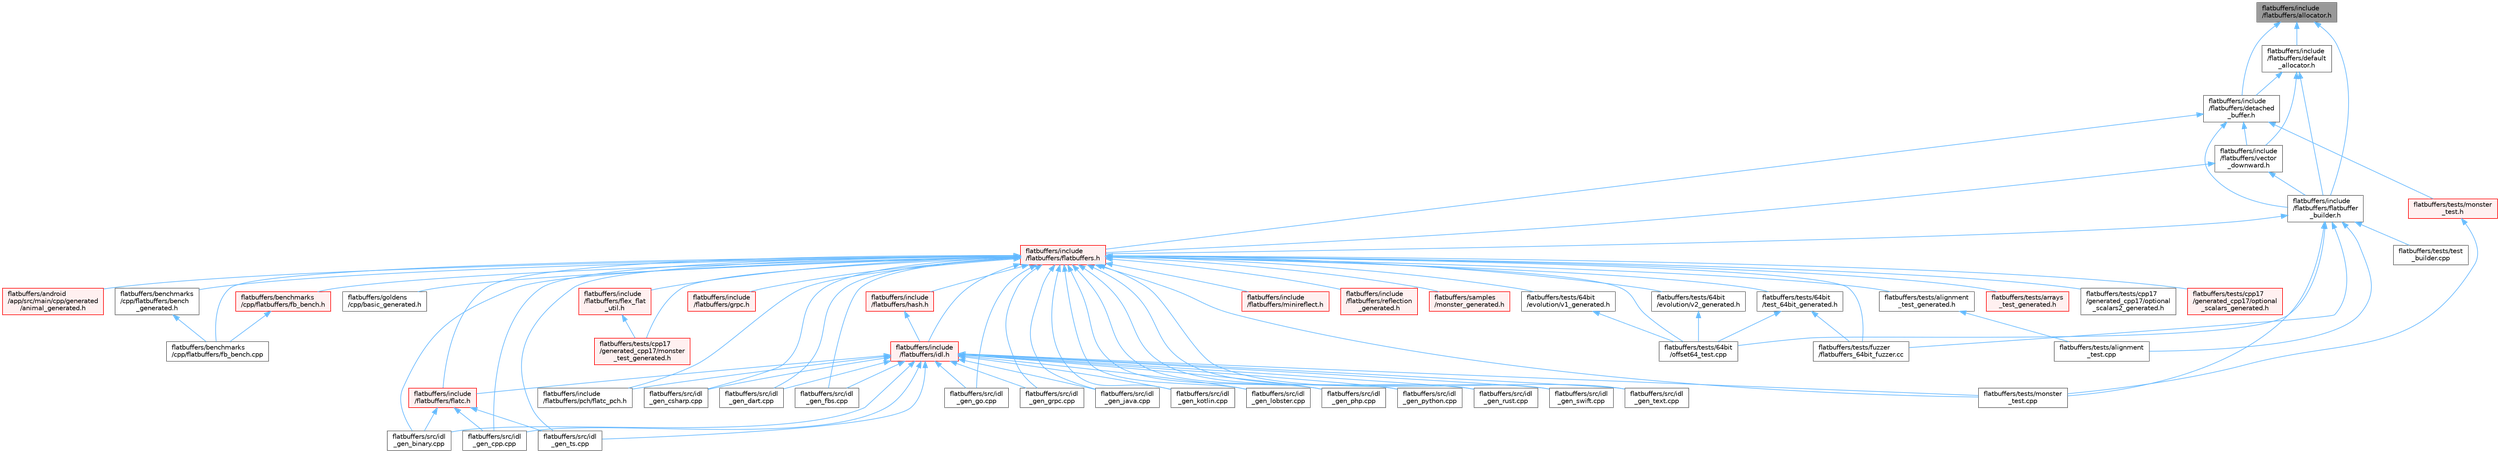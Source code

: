 digraph "flatbuffers/include/flatbuffers/allocator.h"
{
 // LATEX_PDF_SIZE
  bgcolor="transparent";
  edge [fontname=Helvetica,fontsize=10,labelfontname=Helvetica,labelfontsize=10];
  node [fontname=Helvetica,fontsize=10,shape=box,height=0.2,width=0.4];
  Node1 [id="Node000001",label="flatbuffers/include\l/flatbuffers/allocator.h",height=0.2,width=0.4,color="gray40", fillcolor="grey60", style="filled", fontcolor="black",tooltip=" "];
  Node1 -> Node2 [id="edge92_Node000001_Node000002",dir="back",color="steelblue1",style="solid",tooltip=" "];
  Node2 [id="Node000002",label="flatbuffers/include\l/flatbuffers/default\l_allocator.h",height=0.2,width=0.4,color="grey40", fillcolor="white", style="filled",URL="$default__allocator_8h.html",tooltip=" "];
  Node2 -> Node3 [id="edge93_Node000002_Node000003",dir="back",color="steelblue1",style="solid",tooltip=" "];
  Node3 [id="Node000003",label="flatbuffers/include\l/flatbuffers/detached\l_buffer.h",height=0.2,width=0.4,color="grey40", fillcolor="white", style="filled",URL="$detached__buffer_8h.html",tooltip=" "];
  Node3 -> Node4 [id="edge94_Node000003_Node000004",dir="back",color="steelblue1",style="solid",tooltip=" "];
  Node4 [id="Node000004",label="flatbuffers/include\l/flatbuffers/flatbuffer\l_builder.h",height=0.2,width=0.4,color="grey40", fillcolor="white", style="filled",URL="$flatbuffer__builder_8h.html",tooltip=" "];
  Node4 -> Node5 [id="edge95_Node000004_Node000005",dir="back",color="steelblue1",style="solid",tooltip=" "];
  Node5 [id="Node000005",label="flatbuffers/include\l/flatbuffers/flatbuffers.h",height=0.2,width=0.4,color="red", fillcolor="#FFF0F0", style="filled",URL="$flatbuffers_8h.html",tooltip=" "];
  Node5 -> Node6 [id="edge96_Node000005_Node000006",dir="back",color="steelblue1",style="solid",tooltip=" "];
  Node6 [id="Node000006",label="flatbuffers/android\l/app/src/main/cpp/generated\l/animal_generated.h",height=0.2,width=0.4,color="red", fillcolor="#FFF0F0", style="filled",URL="$animal__generated_8h.html",tooltip=" "];
  Node5 -> Node8 [id="edge97_Node000005_Node000008",dir="back",color="steelblue1",style="solid",tooltip=" "];
  Node8 [id="Node000008",label="flatbuffers/benchmarks\l/cpp/flatbuffers/bench\l_generated.h",height=0.2,width=0.4,color="grey40", fillcolor="white", style="filled",URL="$bench__generated_8h.html",tooltip=" "];
  Node8 -> Node9 [id="edge98_Node000008_Node000009",dir="back",color="steelblue1",style="solid",tooltip=" "];
  Node9 [id="Node000009",label="flatbuffers/benchmarks\l/cpp/flatbuffers/fb_bench.cpp",height=0.2,width=0.4,color="grey40", fillcolor="white", style="filled",URL="$fb__bench_8cpp.html",tooltip=" "];
  Node5 -> Node9 [id="edge99_Node000005_Node000009",dir="back",color="steelblue1",style="solid",tooltip=" "];
  Node5 -> Node10 [id="edge100_Node000005_Node000010",dir="back",color="steelblue1",style="solid",tooltip=" "];
  Node10 [id="Node000010",label="flatbuffers/benchmarks\l/cpp/flatbuffers/fb_bench.h",height=0.2,width=0.4,color="red", fillcolor="#FFF0F0", style="filled",URL="$fb__bench_8h.html",tooltip=" "];
  Node10 -> Node9 [id="edge101_Node000010_Node000009",dir="back",color="steelblue1",style="solid",tooltip=" "];
  Node5 -> Node12 [id="edge102_Node000005_Node000012",dir="back",color="steelblue1",style="solid",tooltip=" "];
  Node12 [id="Node000012",label="flatbuffers/goldens\l/cpp/basic_generated.h",height=0.2,width=0.4,color="grey40", fillcolor="white", style="filled",URL="$basic__generated_8h.html",tooltip=" "];
  Node5 -> Node13 [id="edge103_Node000005_Node000013",dir="back",color="steelblue1",style="solid",tooltip=" "];
  Node13 [id="Node000013",label="flatbuffers/include\l/flatbuffers/flatc.h",height=0.2,width=0.4,color="red", fillcolor="#FFF0F0", style="filled",URL="$flatc_8h.html",tooltip=" "];
  Node13 -> Node16 [id="edge104_Node000013_Node000016",dir="back",color="steelblue1",style="solid",tooltip=" "];
  Node16 [id="Node000016",label="flatbuffers/src/idl\l_gen_binary.cpp",height=0.2,width=0.4,color="grey40", fillcolor="white", style="filled",URL="$idl__gen__binary_8cpp.html",tooltip=" "];
  Node13 -> Node17 [id="edge105_Node000013_Node000017",dir="back",color="steelblue1",style="solid",tooltip=" "];
  Node17 [id="Node000017",label="flatbuffers/src/idl\l_gen_cpp.cpp",height=0.2,width=0.4,color="grey40", fillcolor="white", style="filled",URL="$idl__gen__cpp_8cpp.html",tooltip=" "];
  Node13 -> Node18 [id="edge106_Node000013_Node000018",dir="back",color="steelblue1",style="solid",tooltip=" "];
  Node18 [id="Node000018",label="flatbuffers/src/idl\l_gen_ts.cpp",height=0.2,width=0.4,color="grey40", fillcolor="white", style="filled",URL="$idl__gen__ts_8cpp.html",tooltip=" "];
  Node5 -> Node19 [id="edge107_Node000005_Node000019",dir="back",color="steelblue1",style="solid",tooltip=" "];
  Node19 [id="Node000019",label="flatbuffers/include\l/flatbuffers/flex_flat\l_util.h",height=0.2,width=0.4,color="red", fillcolor="#FFF0F0", style="filled",URL="$flex__flat__util_8h.html",tooltip=" "];
  Node19 -> Node20 [id="edge108_Node000019_Node000020",dir="back",color="steelblue1",style="solid",tooltip=" "];
  Node20 [id="Node000020",label="flatbuffers/tests/cpp17\l/generated_cpp17/monster\l_test_generated.h",height=0.2,width=0.4,color="red", fillcolor="#FFF0F0", style="filled",URL="$cpp17_2generated__cpp17_2monster__test__generated_8h.html",tooltip=" "];
  Node5 -> Node46 [id="edge109_Node000005_Node000046",dir="back",color="steelblue1",style="solid",tooltip=" "];
  Node46 [id="Node000046",label="flatbuffers/include\l/flatbuffers/grpc.h",height=0.2,width=0.4,color="red", fillcolor="#FFF0F0", style="filled",URL="$grpc_8h.html",tooltip=" "];
  Node5 -> Node47 [id="edge110_Node000005_Node000047",dir="back",color="steelblue1",style="solid",tooltip=" "];
  Node47 [id="Node000047",label="flatbuffers/include\l/flatbuffers/hash.h",height=0.2,width=0.4,color="red", fillcolor="#FFF0F0", style="filled",URL="$hash_8h.html",tooltip=" "];
  Node47 -> Node48 [id="edge111_Node000047_Node000048",dir="back",color="steelblue1",style="solid",tooltip=" "];
  Node48 [id="Node000048",label="flatbuffers/include\l/flatbuffers/idl.h",height=0.2,width=0.4,color="red", fillcolor="#FFF0F0", style="filled",URL="$idl_8h.html",tooltip=" "];
  Node48 -> Node13 [id="edge112_Node000048_Node000013",dir="back",color="steelblue1",style="solid",tooltip=" "];
  Node48 -> Node92 [id="edge113_Node000048_Node000092",dir="back",color="steelblue1",style="solid",tooltip=" "];
  Node92 [id="Node000092",label="flatbuffers/include\l/flatbuffers/pch/flatc_pch.h",height=0.2,width=0.4,color="grey40", fillcolor="white", style="filled",URL="$flatc__pch_8h.html",tooltip=" "];
  Node48 -> Node16 [id="edge114_Node000048_Node000016",dir="back",color="steelblue1",style="solid",tooltip=" "];
  Node48 -> Node17 [id="edge115_Node000048_Node000017",dir="back",color="steelblue1",style="solid",tooltip=" "];
  Node48 -> Node71 [id="edge116_Node000048_Node000071",dir="back",color="steelblue1",style="solid",tooltip=" "];
  Node71 [id="Node000071",label="flatbuffers/src/idl\l_gen_csharp.cpp",height=0.2,width=0.4,color="grey40", fillcolor="white", style="filled",URL="$idl__gen__csharp_8cpp.html",tooltip=" "];
  Node48 -> Node55 [id="edge117_Node000048_Node000055",dir="back",color="steelblue1",style="solid",tooltip=" "];
  Node55 [id="Node000055",label="flatbuffers/src/idl\l_gen_dart.cpp",height=0.2,width=0.4,color="grey40", fillcolor="white", style="filled",URL="$idl__gen__dart_8cpp.html",tooltip=" "];
  Node48 -> Node73 [id="edge118_Node000048_Node000073",dir="back",color="steelblue1",style="solid",tooltip=" "];
  Node73 [id="Node000073",label="flatbuffers/src/idl\l_gen_fbs.cpp",height=0.2,width=0.4,color="grey40", fillcolor="white", style="filled",URL="$idl__gen__fbs_8cpp.html",tooltip=" "];
  Node48 -> Node56 [id="edge119_Node000048_Node000056",dir="back",color="steelblue1",style="solid",tooltip=" "];
  Node56 [id="Node000056",label="flatbuffers/src/idl\l_gen_go.cpp",height=0.2,width=0.4,color="grey40", fillcolor="white", style="filled",URL="$idl__gen__go_8cpp.html",tooltip=" "];
  Node48 -> Node51 [id="edge120_Node000048_Node000051",dir="back",color="steelblue1",style="solid",tooltip=" "];
  Node51 [id="Node000051",label="flatbuffers/src/idl\l_gen_grpc.cpp",height=0.2,width=0.4,color="grey40", fillcolor="white", style="filled",URL="$idl__gen__grpc_8cpp.html",tooltip=" "];
  Node48 -> Node57 [id="edge121_Node000048_Node000057",dir="back",color="steelblue1",style="solid",tooltip=" "];
  Node57 [id="Node000057",label="flatbuffers/src/idl\l_gen_java.cpp",height=0.2,width=0.4,color="grey40", fillcolor="white", style="filled",URL="$idl__gen__java_8cpp.html",tooltip=" "];
  Node48 -> Node58 [id="edge122_Node000048_Node000058",dir="back",color="steelblue1",style="solid",tooltip=" "];
  Node58 [id="Node000058",label="flatbuffers/src/idl\l_gen_kotlin.cpp",height=0.2,width=0.4,color="grey40", fillcolor="white", style="filled",URL="$idl__gen__kotlin_8cpp.html",tooltip=" "];
  Node48 -> Node82 [id="edge123_Node000048_Node000082",dir="back",color="steelblue1",style="solid",tooltip=" "];
  Node82 [id="Node000082",label="flatbuffers/src/idl\l_gen_lobster.cpp",height=0.2,width=0.4,color="grey40", fillcolor="white", style="filled",URL="$idl__gen__lobster_8cpp.html",tooltip=" "];
  Node48 -> Node84 [id="edge124_Node000048_Node000084",dir="back",color="steelblue1",style="solid",tooltip=" "];
  Node84 [id="Node000084",label="flatbuffers/src/idl\l_gen_php.cpp",height=0.2,width=0.4,color="grey40", fillcolor="white", style="filled",URL="$idl__gen__php_8cpp.html",tooltip=" "];
  Node48 -> Node53 [id="edge125_Node000048_Node000053",dir="back",color="steelblue1",style="solid",tooltip=" "];
  Node53 [id="Node000053",label="flatbuffers/src/idl\l_gen_python.cpp",height=0.2,width=0.4,color="grey40", fillcolor="white", style="filled",URL="$idl__gen__python_8cpp.html",tooltip=" "];
  Node48 -> Node60 [id="edge126_Node000048_Node000060",dir="back",color="steelblue1",style="solid",tooltip=" "];
  Node60 [id="Node000060",label="flatbuffers/src/idl\l_gen_rust.cpp",height=0.2,width=0.4,color="grey40", fillcolor="white", style="filled",URL="$idl__gen__rust_8cpp.html",tooltip=" "];
  Node48 -> Node61 [id="edge127_Node000048_Node000061",dir="back",color="steelblue1",style="solid",tooltip=" "];
  Node61 [id="Node000061",label="flatbuffers/src/idl\l_gen_swift.cpp",height=0.2,width=0.4,color="grey40", fillcolor="white", style="filled",URL="$idl__gen__swift_8cpp.html",tooltip=" "];
  Node48 -> Node88 [id="edge128_Node000048_Node000088",dir="back",color="steelblue1",style="solid",tooltip=" "];
  Node88 [id="Node000088",label="flatbuffers/src/idl\l_gen_text.cpp",height=0.2,width=0.4,color="grey40", fillcolor="white", style="filled",URL="$idl__gen__text_8cpp.html",tooltip=" "];
  Node48 -> Node18 [id="edge129_Node000048_Node000018",dir="back",color="steelblue1",style="solid",tooltip=" "];
  Node48 -> Node26 [id="edge130_Node000048_Node000026",dir="back",color="steelblue1",style="solid",tooltip=" "];
  Node26 [id="Node000026",label="flatbuffers/tests/monster\l_test.cpp",height=0.2,width=0.4,color="grey40", fillcolor="white", style="filled",URL="$monster__test_8cpp.html",tooltip=" "];
  Node5 -> Node48 [id="edge131_Node000005_Node000048",dir="back",color="steelblue1",style="solid",tooltip=" "];
  Node5 -> Node108 [id="edge132_Node000005_Node000108",dir="back",color="steelblue1",style="solid",tooltip=" "];
  Node108 [id="Node000108",label="flatbuffers/include\l/flatbuffers/minireflect.h",height=0.2,width=0.4,color="red", fillcolor="#FFF0F0", style="filled",URL="$minireflect_8h.html",tooltip=" "];
  Node5 -> Node92 [id="edge133_Node000005_Node000092",dir="back",color="steelblue1",style="solid",tooltip=" "];
  Node5 -> Node109 [id="edge134_Node000005_Node000109",dir="back",color="steelblue1",style="solid",tooltip=" "];
  Node109 [id="Node000109",label="flatbuffers/include\l/flatbuffers/reflection\l_generated.h",height=0.2,width=0.4,color="red", fillcolor="#FFF0F0", style="filled",URL="$reflection__generated_8h.html",tooltip=" "];
  Node5 -> Node119 [id="edge135_Node000005_Node000119",dir="back",color="steelblue1",style="solid",tooltip=" "];
  Node119 [id="Node000119",label="flatbuffers/samples\l/monster_generated.h",height=0.2,width=0.4,color="red", fillcolor="#FFF0F0", style="filled",URL="$monster__generated_8h.html",tooltip=" "];
  Node5 -> Node16 [id="edge136_Node000005_Node000016",dir="back",color="steelblue1",style="solid",tooltip=" "];
  Node5 -> Node17 [id="edge137_Node000005_Node000017",dir="back",color="steelblue1",style="solid",tooltip=" "];
  Node5 -> Node71 [id="edge138_Node000005_Node000071",dir="back",color="steelblue1",style="solid",tooltip=" "];
  Node5 -> Node55 [id="edge139_Node000005_Node000055",dir="back",color="steelblue1",style="solid",tooltip=" "];
  Node5 -> Node73 [id="edge140_Node000005_Node000073",dir="back",color="steelblue1",style="solid",tooltip=" "];
  Node5 -> Node56 [id="edge141_Node000005_Node000056",dir="back",color="steelblue1",style="solid",tooltip=" "];
  Node5 -> Node51 [id="edge142_Node000005_Node000051",dir="back",color="steelblue1",style="solid",tooltip=" "];
  Node5 -> Node57 [id="edge143_Node000005_Node000057",dir="back",color="steelblue1",style="solid",tooltip=" "];
  Node5 -> Node58 [id="edge144_Node000005_Node000058",dir="back",color="steelblue1",style="solid",tooltip=" "];
  Node5 -> Node82 [id="edge145_Node000005_Node000082",dir="back",color="steelblue1",style="solid",tooltip=" "];
  Node5 -> Node84 [id="edge146_Node000005_Node000084",dir="back",color="steelblue1",style="solid",tooltip=" "];
  Node5 -> Node53 [id="edge147_Node000005_Node000053",dir="back",color="steelblue1",style="solid",tooltip=" "];
  Node5 -> Node60 [id="edge148_Node000005_Node000060",dir="back",color="steelblue1",style="solid",tooltip=" "];
  Node5 -> Node61 [id="edge149_Node000005_Node000061",dir="back",color="steelblue1",style="solid",tooltip=" "];
  Node5 -> Node88 [id="edge150_Node000005_Node000088",dir="back",color="steelblue1",style="solid",tooltip=" "];
  Node5 -> Node18 [id="edge151_Node000005_Node000018",dir="back",color="steelblue1",style="solid",tooltip=" "];
  Node5 -> Node121 [id="edge152_Node000005_Node000121",dir="back",color="steelblue1",style="solid",tooltip=" "];
  Node121 [id="Node000121",label="flatbuffers/tests/64bit\l/evolution/v1_generated.h",height=0.2,width=0.4,color="grey40", fillcolor="white", style="filled",URL="$v1__generated_8h.html",tooltip=" "];
  Node121 -> Node122 [id="edge153_Node000121_Node000122",dir="back",color="steelblue1",style="solid",tooltip=" "];
  Node122 [id="Node000122",label="flatbuffers/tests/64bit\l/offset64_test.cpp",height=0.2,width=0.4,color="grey40", fillcolor="white", style="filled",URL="$offset64__test_8cpp.html",tooltip=" "];
  Node5 -> Node123 [id="edge154_Node000005_Node000123",dir="back",color="steelblue1",style="solid",tooltip=" "];
  Node123 [id="Node000123",label="flatbuffers/tests/64bit\l/evolution/v2_generated.h",height=0.2,width=0.4,color="grey40", fillcolor="white", style="filled",URL="$v2__generated_8h.html",tooltip=" "];
  Node123 -> Node122 [id="edge155_Node000123_Node000122",dir="back",color="steelblue1",style="solid",tooltip=" "];
  Node5 -> Node122 [id="edge156_Node000005_Node000122",dir="back",color="steelblue1",style="solid",tooltip=" "];
  Node5 -> Node124 [id="edge157_Node000005_Node000124",dir="back",color="steelblue1",style="solid",tooltip=" "];
  Node124 [id="Node000124",label="flatbuffers/tests/64bit\l/test_64bit_generated.h",height=0.2,width=0.4,color="grey40", fillcolor="white", style="filled",URL="$test__64bit__generated_8h.html",tooltip=" "];
  Node124 -> Node122 [id="edge158_Node000124_Node000122",dir="back",color="steelblue1",style="solid",tooltip=" "];
  Node124 -> Node118 [id="edge159_Node000124_Node000118",dir="back",color="steelblue1",style="solid",tooltip=" "];
  Node118 [id="Node000118",label="flatbuffers/tests/fuzzer\l/flatbuffers_64bit_fuzzer.cc",height=0.2,width=0.4,color="grey40", fillcolor="white", style="filled",URL="$flatbuffers__64bit__fuzzer_8cc.html",tooltip=" "];
  Node5 -> Node125 [id="edge160_Node000005_Node000125",dir="back",color="steelblue1",style="solid",tooltip=" "];
  Node125 [id="Node000125",label="flatbuffers/tests/alignment\l_test_generated.h",height=0.2,width=0.4,color="grey40", fillcolor="white", style="filled",URL="$alignment__test__generated_8h.html",tooltip=" "];
  Node125 -> Node126 [id="edge161_Node000125_Node000126",dir="back",color="steelblue1",style="solid",tooltip=" "];
  Node126 [id="Node000126",label="flatbuffers/tests/alignment\l_test.cpp",height=0.2,width=0.4,color="grey40", fillcolor="white", style="filled",URL="$alignment__test_8cpp.html",tooltip=" "];
  Node5 -> Node127 [id="edge162_Node000005_Node000127",dir="back",color="steelblue1",style="solid",tooltip=" "];
  Node127 [id="Node000127",label="flatbuffers/tests/arrays\l_test_generated.h",height=0.2,width=0.4,color="red", fillcolor="#FFF0F0", style="filled",URL="$arrays__test__generated_8h.html",tooltip=" "];
  Node5 -> Node20 [id="edge163_Node000005_Node000020",dir="back",color="steelblue1",style="solid",tooltip=" "];
  Node5 -> Node128 [id="edge164_Node000005_Node000128",dir="back",color="steelblue1",style="solid",tooltip=" "];
  Node128 [id="Node000128",label="flatbuffers/tests/cpp17\l/generated_cpp17/optional\l_scalars2_generated.h",height=0.2,width=0.4,color="grey40", fillcolor="white", style="filled",URL="$optional__scalars2__generated_8h.html",tooltip=" "];
  Node5 -> Node129 [id="edge165_Node000005_Node000129",dir="back",color="steelblue1",style="solid",tooltip=" "];
  Node129 [id="Node000129",label="flatbuffers/tests/cpp17\l/generated_cpp17/optional\l_scalars_generated.h",height=0.2,width=0.4,color="red", fillcolor="#FFF0F0", style="filled",URL="$cpp17_2generated__cpp17_2optional__scalars__generated_8h.html",tooltip=" "];
  Node5 -> Node118 [id="edge166_Node000005_Node000118",dir="back",color="steelblue1",style="solid",tooltip=" "];
  Node5 -> Node26 [id="edge167_Node000005_Node000026",dir="back",color="steelblue1",style="solid",tooltip=" "];
  Node4 -> Node122 [id="edge168_Node000004_Node000122",dir="back",color="steelblue1",style="solid",tooltip=" "];
  Node4 -> Node126 [id="edge169_Node000004_Node000126",dir="back",color="steelblue1",style="solid",tooltip=" "];
  Node4 -> Node118 [id="edge170_Node000004_Node000118",dir="back",color="steelblue1",style="solid",tooltip=" "];
  Node4 -> Node26 [id="edge171_Node000004_Node000026",dir="back",color="steelblue1",style="solid",tooltip=" "];
  Node4 -> Node34 [id="edge172_Node000004_Node000034",dir="back",color="steelblue1",style="solid",tooltip=" "];
  Node34 [id="Node000034",label="flatbuffers/tests/test\l_builder.cpp",height=0.2,width=0.4,color="grey40", fillcolor="white", style="filled",URL="$test__builder_8cpp.html",tooltip=" "];
  Node3 -> Node5 [id="edge173_Node000003_Node000005",dir="back",color="steelblue1",style="solid",tooltip=" "];
  Node3 -> Node148 [id="edge174_Node000003_Node000148",dir="back",color="steelblue1",style="solid",tooltip=" "];
  Node148 [id="Node000148",label="flatbuffers/include\l/flatbuffers/vector\l_downward.h",height=0.2,width=0.4,color="grey40", fillcolor="white", style="filled",URL="$vector__downward_8h.html",tooltip=" "];
  Node148 -> Node4 [id="edge175_Node000148_Node000004",dir="back",color="steelblue1",style="solid",tooltip=" "];
  Node148 -> Node5 [id="edge176_Node000148_Node000005",dir="back",color="steelblue1",style="solid",tooltip=" "];
  Node3 -> Node29 [id="edge177_Node000003_Node000029",dir="back",color="steelblue1",style="solid",tooltip=" "];
  Node29 [id="Node000029",label="flatbuffers/tests/monster\l_test.h",height=0.2,width=0.4,color="red", fillcolor="#FFF0F0", style="filled",URL="$monster__test_8h.html",tooltip=" "];
  Node29 -> Node26 [id="edge178_Node000029_Node000026",dir="back",color="steelblue1",style="solid",tooltip=" "];
  Node2 -> Node4 [id="edge179_Node000002_Node000004",dir="back",color="steelblue1",style="solid",tooltip=" "];
  Node2 -> Node148 [id="edge180_Node000002_Node000148",dir="back",color="steelblue1",style="solid",tooltip=" "];
  Node1 -> Node3 [id="edge181_Node000001_Node000003",dir="back",color="steelblue1",style="solid",tooltip=" "];
  Node1 -> Node4 [id="edge182_Node000001_Node000004",dir="back",color="steelblue1",style="solid",tooltip=" "];
}
